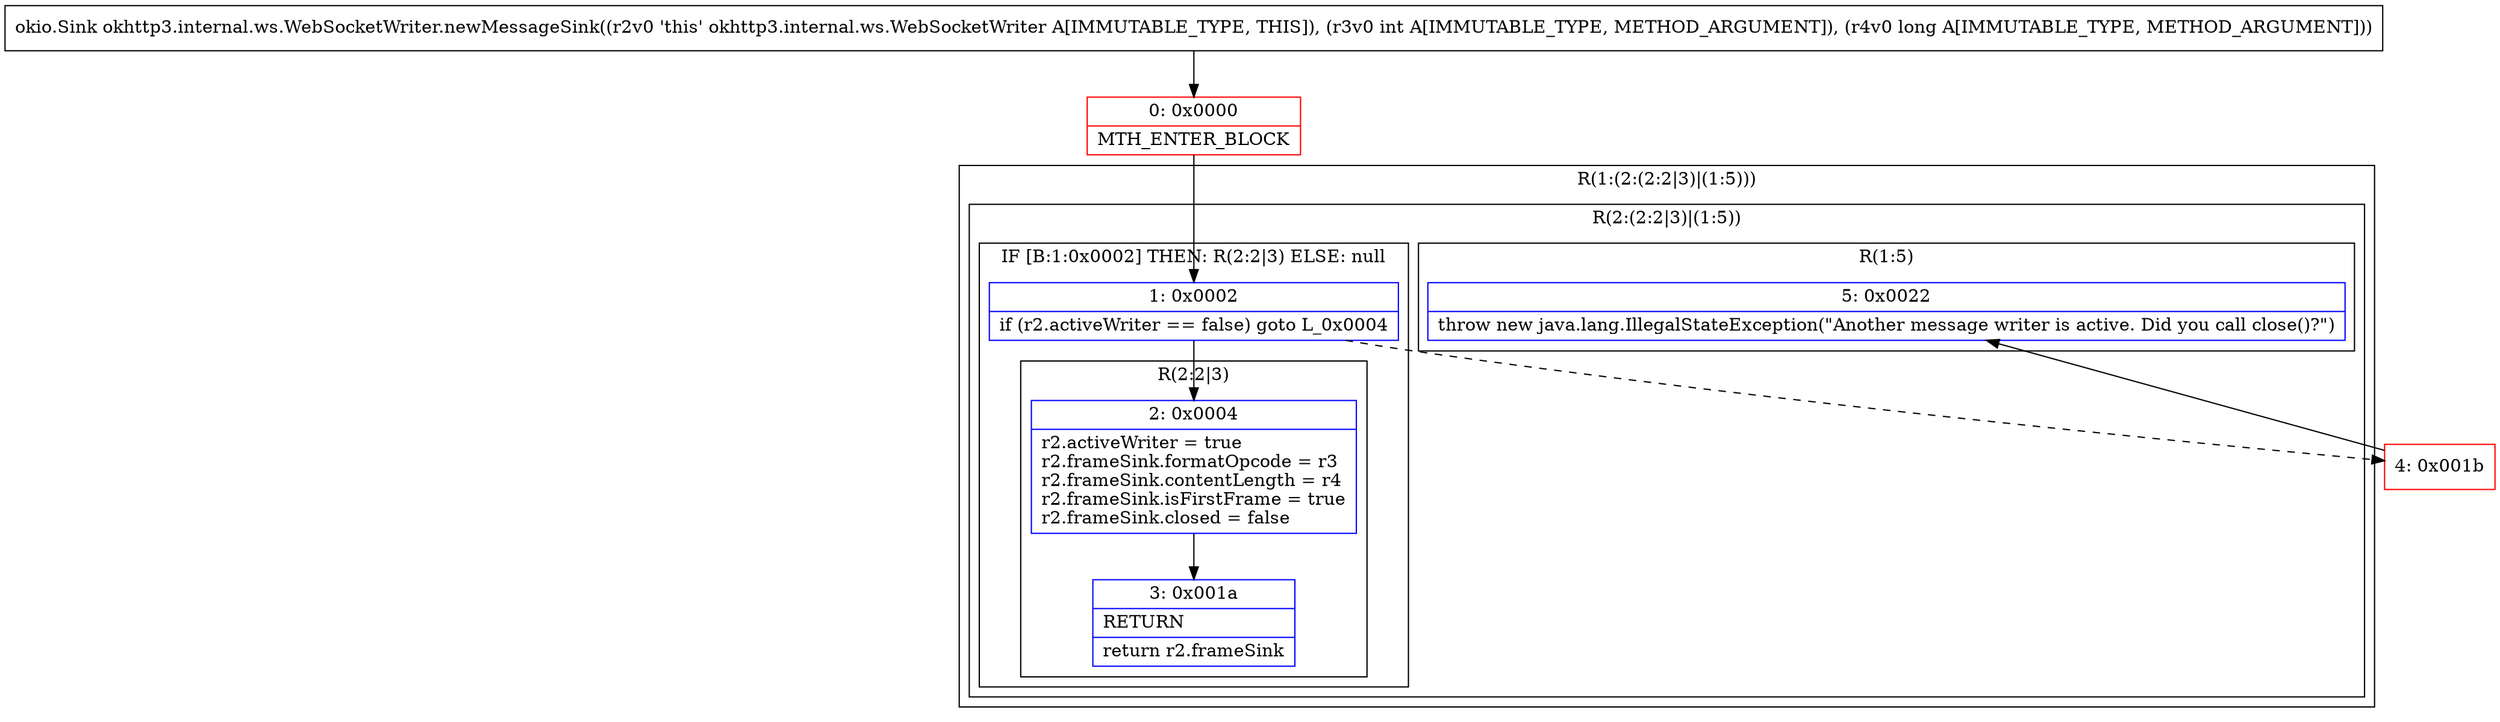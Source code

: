 digraph "CFG forokhttp3.internal.ws.WebSocketWriter.newMessageSink(IJ)Lokio\/Sink;" {
subgraph cluster_Region_1250299909 {
label = "R(1:(2:(2:2|3)|(1:5)))";
node [shape=record,color=blue];
subgraph cluster_Region_1263945297 {
label = "R(2:(2:2|3)|(1:5))";
node [shape=record,color=blue];
subgraph cluster_IfRegion_1327597479 {
label = "IF [B:1:0x0002] THEN: R(2:2|3) ELSE: null";
node [shape=record,color=blue];
Node_1 [shape=record,label="{1\:\ 0x0002|if (r2.activeWriter == false) goto L_0x0004\l}"];
subgraph cluster_Region_469486610 {
label = "R(2:2|3)";
node [shape=record,color=blue];
Node_2 [shape=record,label="{2\:\ 0x0004|r2.activeWriter = true\lr2.frameSink.formatOpcode = r3\lr2.frameSink.contentLength = r4\lr2.frameSink.isFirstFrame = true\lr2.frameSink.closed = false\l}"];
Node_3 [shape=record,label="{3\:\ 0x001a|RETURN\l|return r2.frameSink\l}"];
}
}
subgraph cluster_Region_1627910480 {
label = "R(1:5)";
node [shape=record,color=blue];
Node_5 [shape=record,label="{5\:\ 0x0022|throw new java.lang.IllegalStateException(\"Another message writer is active. Did you call close()?\")\l}"];
}
}
}
Node_0 [shape=record,color=red,label="{0\:\ 0x0000|MTH_ENTER_BLOCK\l}"];
Node_4 [shape=record,color=red,label="{4\:\ 0x001b}"];
MethodNode[shape=record,label="{okio.Sink okhttp3.internal.ws.WebSocketWriter.newMessageSink((r2v0 'this' okhttp3.internal.ws.WebSocketWriter A[IMMUTABLE_TYPE, THIS]), (r3v0 int A[IMMUTABLE_TYPE, METHOD_ARGUMENT]), (r4v0 long A[IMMUTABLE_TYPE, METHOD_ARGUMENT])) }"];
MethodNode -> Node_0;
Node_1 -> Node_2;
Node_1 -> Node_4[style=dashed];
Node_2 -> Node_3;
Node_0 -> Node_1;
Node_4 -> Node_5;
}

